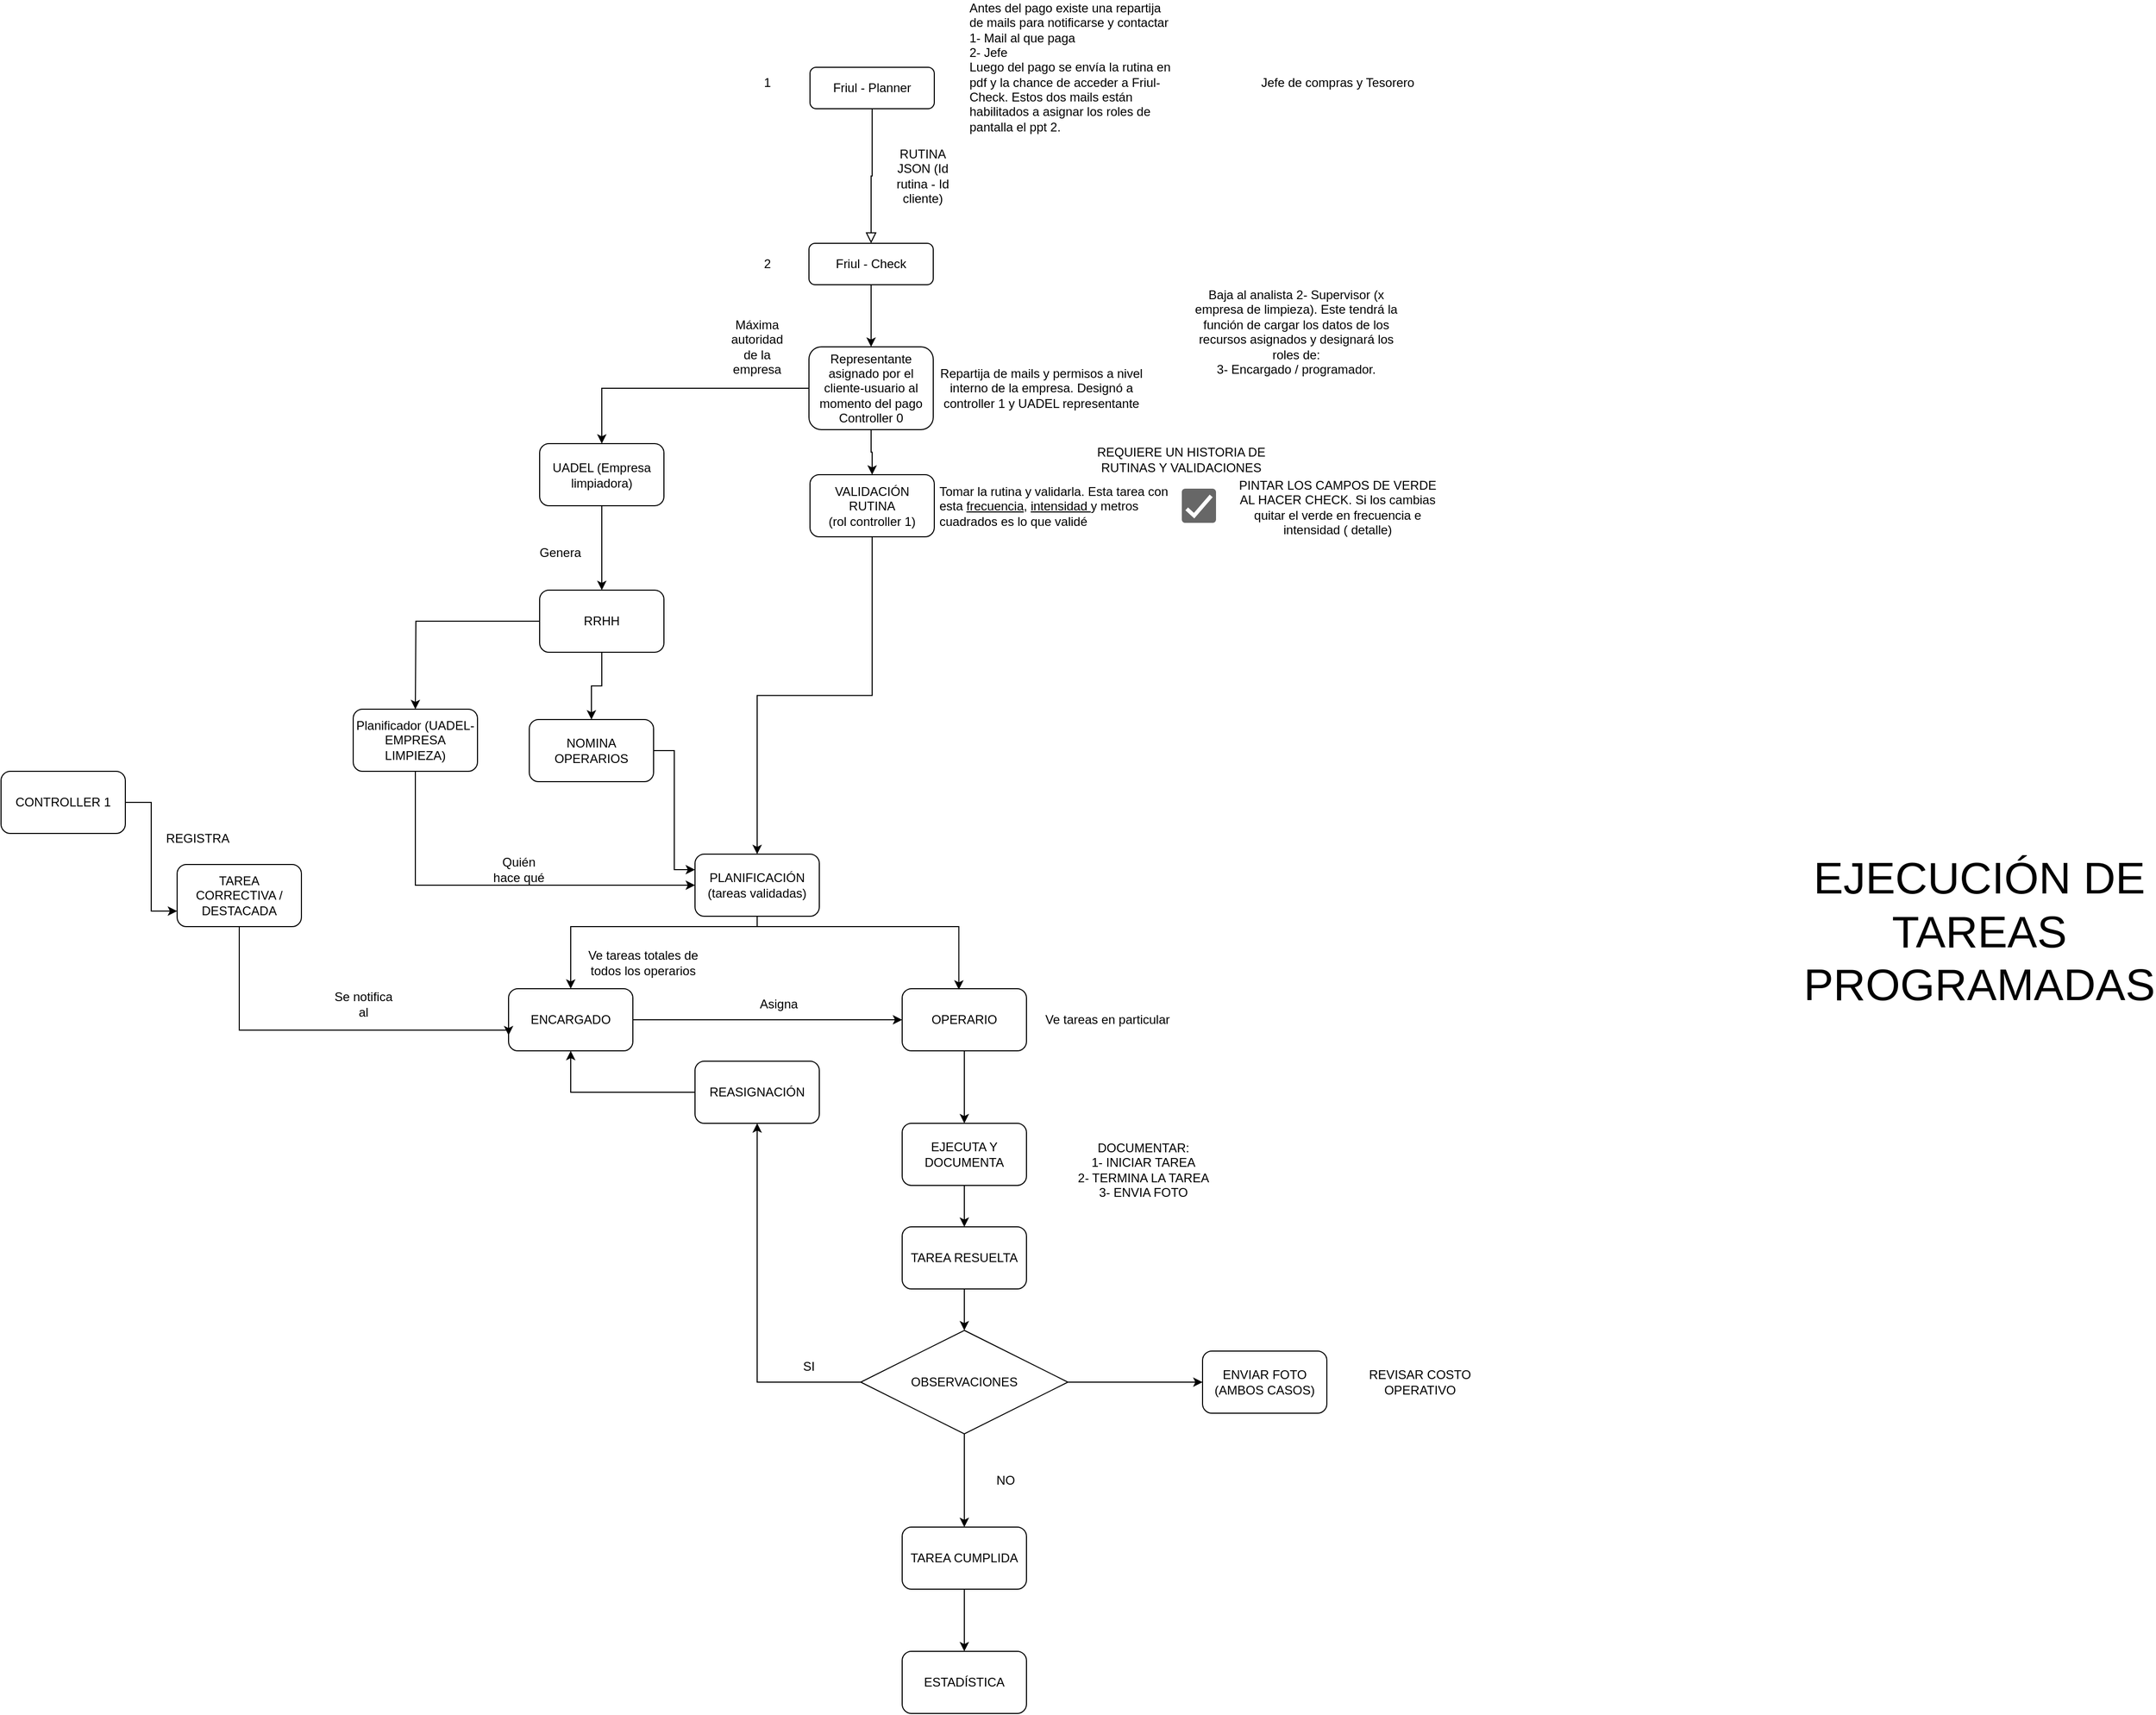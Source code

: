 <mxfile version="24.8.1">
  <diagram id="C5RBs43oDa-KdzZeNtuy" name="Page-1">
    <mxGraphModel dx="2736" dy="1027" grid="1" gridSize="10" guides="1" tooltips="1" connect="1" arrows="1" fold="1" page="1" pageScale="1" pageWidth="827" pageHeight="1169" math="0" shadow="0">
      <root>
        <mxCell id="WIyWlLk6GJQsqaUBKTNV-0" />
        <mxCell id="WIyWlLk6GJQsqaUBKTNV-1" parent="WIyWlLk6GJQsqaUBKTNV-0" />
        <mxCell id="WIyWlLk6GJQsqaUBKTNV-2" value="" style="rounded=0;html=1;jettySize=auto;orthogonalLoop=1;fontSize=11;endArrow=block;endFill=0;endSize=8;strokeWidth=1;shadow=0;labelBackgroundColor=none;edgeStyle=orthogonalEdgeStyle;" parent="WIyWlLk6GJQsqaUBKTNV-1" source="WIyWlLk6GJQsqaUBKTNV-3" target="WIyWlLk6GJQsqaUBKTNV-12" edge="1">
          <mxGeometry relative="1" as="geometry">
            <mxPoint x="220" y="170.0" as="targetPoint" />
          </mxGeometry>
        </mxCell>
        <mxCell id="WIyWlLk6GJQsqaUBKTNV-3" value="Friul - Planner" style="rounded=1;whiteSpace=wrap;html=1;fontSize=12;glass=0;strokeWidth=1;shadow=0;" parent="WIyWlLk6GJQsqaUBKTNV-1" vertex="1">
          <mxGeometry x="161" y="80" width="120" height="40" as="geometry" />
        </mxCell>
        <mxCell id="QFkZVOhfLXVcJV7VEomV-1" style="edgeStyle=orthogonalEdgeStyle;rounded=0;orthogonalLoop=1;jettySize=auto;html=1;" parent="WIyWlLk6GJQsqaUBKTNV-1" source="WIyWlLk6GJQsqaUBKTNV-12" edge="1">
          <mxGeometry relative="1" as="geometry">
            <mxPoint x="220" y="350.0" as="targetPoint" />
          </mxGeometry>
        </mxCell>
        <mxCell id="WIyWlLk6GJQsqaUBKTNV-12" value="Friul - Check" style="rounded=1;whiteSpace=wrap;html=1;fontSize=12;glass=0;strokeWidth=1;shadow=0;" parent="WIyWlLk6GJQsqaUBKTNV-1" vertex="1">
          <mxGeometry x="160" y="250" width="120" height="40" as="geometry" />
        </mxCell>
        <mxCell id="QFkZVOhfLXVcJV7VEomV-39" style="edgeStyle=orthogonalEdgeStyle;rounded=0;orthogonalLoop=1;jettySize=auto;html=1;entryX=0;entryY=0.25;entryDx=0;entryDy=0;" parent="WIyWlLk6GJQsqaUBKTNV-1" source="QFkZVOhfLXVcJV7VEomV-2" target="QFkZVOhfLXVcJV7VEomV-8" edge="1">
          <mxGeometry relative="1" as="geometry" />
        </mxCell>
        <mxCell id="QFkZVOhfLXVcJV7VEomV-2" value="NOMINA OPERARIOS" style="rounded=1;whiteSpace=wrap;html=1;" parent="WIyWlLk6GJQsqaUBKTNV-1" vertex="1">
          <mxGeometry x="-110" y="710" width="120" height="60" as="geometry" />
        </mxCell>
        <mxCell id="QFkZVOhfLXVcJV7VEomV-36" style="edgeStyle=orthogonalEdgeStyle;rounded=0;orthogonalLoop=1;jettySize=auto;html=1;" parent="WIyWlLk6GJQsqaUBKTNV-1" source="QFkZVOhfLXVcJV7VEomV-4" target="QFkZVOhfLXVcJV7VEomV-8" edge="1">
          <mxGeometry relative="1" as="geometry">
            <mxPoint x="221" y="600" as="targetPoint" />
          </mxGeometry>
        </mxCell>
        <mxCell id="QFkZVOhfLXVcJV7VEomV-4" value="VALIDACIÓN RUTINA&lt;div&gt;(rol controller 1)&lt;/div&gt;" style="rounded=1;whiteSpace=wrap;html=1;" parent="WIyWlLk6GJQsqaUBKTNV-1" vertex="1">
          <mxGeometry x="161" y="473.5" width="120" height="60" as="geometry" />
        </mxCell>
        <mxCell id="QFkZVOhfLXVcJV7VEomV-5" value="RUTINA JSON (Id rutina - Id cliente)" style="text;html=1;align=center;verticalAlign=middle;whiteSpace=wrap;rounded=0;" parent="WIyWlLk6GJQsqaUBKTNV-1" vertex="1">
          <mxGeometry x="240" y="170" width="60" height="30" as="geometry" />
        </mxCell>
        <mxCell id="zOjefa3Je-6yhOj-ae3T-6" style="edgeStyle=orthogonalEdgeStyle;rounded=0;orthogonalLoop=1;jettySize=auto;html=1;" edge="1" parent="WIyWlLk6GJQsqaUBKTNV-1" source="QFkZVOhfLXVcJV7VEomV-8" target="zOjefa3Je-6yhOj-ae3T-3">
          <mxGeometry relative="1" as="geometry">
            <Array as="points">
              <mxPoint x="110" y="910" />
              <mxPoint x="-70" y="910" />
            </Array>
          </mxGeometry>
        </mxCell>
        <mxCell id="QFkZVOhfLXVcJV7VEomV-8" value="PLANIFICACIÓN (tareas validadas)" style="rounded=1;whiteSpace=wrap;html=1;" parent="WIyWlLk6GJQsqaUBKTNV-1" vertex="1">
          <mxGeometry x="50" y="840" width="120" height="60" as="geometry" />
        </mxCell>
        <mxCell id="QFkZVOhfLXVcJV7VEomV-11" value="Tomar la rutina y validarla. Esta tarea con esta &lt;u&gt;frecuencia&lt;/u&gt;, &lt;u&gt;intensidad &lt;/u&gt;y metros cuadrados es lo que validé&amp;nbsp;" style="text;html=1;align=left;verticalAlign=middle;whiteSpace=wrap;rounded=0;" parent="WIyWlLk6GJQsqaUBKTNV-1" vertex="1">
          <mxGeometry x="284" y="471" width="230" height="65" as="geometry" />
        </mxCell>
        <mxCell id="QFkZVOhfLXVcJV7VEomV-12" value="" style="dashed=0;labelPosition=right;align=left;shape=mxgraph.gmdl.checkbox;strokeColor=none;fillColor=#676767;strokeWidth=2;aspect=fixed;sketch=0;html=1;" parent="WIyWlLk6GJQsqaUBKTNV-1" vertex="1">
          <mxGeometry x="520" y="487" width="33" height="33" as="geometry" />
        </mxCell>
        <mxCell id="QFkZVOhfLXVcJV7VEomV-13" value="REQUIERE UN HISTORIA DE RUTINAS Y VALIDACIONES" style="text;html=1;align=center;verticalAlign=middle;whiteSpace=wrap;rounded=0;" parent="WIyWlLk6GJQsqaUBKTNV-1" vertex="1">
          <mxGeometry x="419" y="443.5" width="201" height="30" as="geometry" />
        </mxCell>
        <mxCell id="QFkZVOhfLXVcJV7VEomV-15" value="PINTAR LOS CAMPOS DE VERDE AL HACER CHECK. Si los cambias quitar el verde en frecuencia e intensidad ( detalle)" style="text;html=1;align=center;verticalAlign=middle;whiteSpace=wrap;rounded=0;" parent="WIyWlLk6GJQsqaUBKTNV-1" vertex="1">
          <mxGeometry x="570" y="490" width="201" height="30" as="geometry" />
        </mxCell>
        <mxCell id="QFkZVOhfLXVcJV7VEomV-16" value="Máxima autoridad de la empresa" style="text;html=1;align=center;verticalAlign=middle;whiteSpace=wrap;rounded=0;" parent="WIyWlLk6GJQsqaUBKTNV-1" vertex="1">
          <mxGeometry x="80" y="335" width="60" height="30" as="geometry" />
        </mxCell>
        <mxCell id="QFkZVOhfLXVcJV7VEomV-19" style="edgeStyle=orthogonalEdgeStyle;rounded=0;orthogonalLoop=1;jettySize=auto;html=1;entryX=0.5;entryY=0;entryDx=0;entryDy=0;" parent="WIyWlLk6GJQsqaUBKTNV-1" source="QFkZVOhfLXVcJV7VEomV-18" target="QFkZVOhfLXVcJV7VEomV-4" edge="1">
          <mxGeometry relative="1" as="geometry" />
        </mxCell>
        <mxCell id="QFkZVOhfLXVcJV7VEomV-33" style="edgeStyle=orthogonalEdgeStyle;rounded=0;orthogonalLoop=1;jettySize=auto;html=1;" parent="WIyWlLk6GJQsqaUBKTNV-1" source="QFkZVOhfLXVcJV7VEomV-18" target="QFkZVOhfLXVcJV7VEomV-31" edge="1">
          <mxGeometry relative="1" as="geometry" />
        </mxCell>
        <mxCell id="QFkZVOhfLXVcJV7VEomV-18" value="Representante asignado por el cliente-usuario al momento del pago&lt;div&gt;Controller 0&lt;/div&gt;" style="rounded=1;whiteSpace=wrap;html=1;" parent="WIyWlLk6GJQsqaUBKTNV-1" vertex="1">
          <mxGeometry x="160" y="350" width="120" height="80" as="geometry" />
        </mxCell>
        <mxCell id="QFkZVOhfLXVcJV7VEomV-20" value="Repartija de mails y permisos a nivel interno de la empresa. Designó a controller 1 y UADEL representante" style="text;html=1;align=center;verticalAlign=middle;whiteSpace=wrap;rounded=0;" parent="WIyWlLk6GJQsqaUBKTNV-1" vertex="1">
          <mxGeometry x="284" y="375" width="201" height="30" as="geometry" />
        </mxCell>
        <mxCell id="QFkZVOhfLXVcJV7VEomV-21" value="Antes del pago existe una repartija de mails para notificarse y contactar&lt;div&gt;1- Mail al que paga&lt;/div&gt;&lt;div&gt;2- Jefe&lt;/div&gt;&lt;div&gt;Luego del pago se envía la rutina en pdf y la chance de acceder a Friul-Check. Estos dos mails están habilitados a asignar los roles de pantalla el ppt 2.&lt;/div&gt;" style="text;html=1;align=left;verticalAlign=middle;whiteSpace=wrap;rounded=0;" parent="WIyWlLk6GJQsqaUBKTNV-1" vertex="1">
          <mxGeometry x="313" y="40" width="201" height="80" as="geometry" />
        </mxCell>
        <mxCell id="QFkZVOhfLXVcJV7VEomV-24" value="Jefe de compras y Tesorero" style="text;html=1;align=center;verticalAlign=middle;whiteSpace=wrap;rounded=0;" parent="WIyWlLk6GJQsqaUBKTNV-1" vertex="1">
          <mxGeometry x="570" y="80" width="201" height="30" as="geometry" />
        </mxCell>
        <mxCell id="QFkZVOhfLXVcJV7VEomV-25" value="Baja al analista&amp;nbsp;&lt;span style=&quot;background-color: initial;&quot;&gt;2- Supervisor (x empresa de limpieza). Este tendrá la función de cargar los datos de los recursos asignados y designará los roles de:&lt;/span&gt;&lt;div&gt;3- Encargado / programador.&lt;/div&gt;&lt;div&gt;&lt;br&gt;&lt;/div&gt;&lt;div&gt;&lt;br&gt;&lt;/div&gt;" style="text;html=1;align=center;verticalAlign=middle;whiteSpace=wrap;rounded=0;" parent="WIyWlLk6GJQsqaUBKTNV-1" vertex="1">
          <mxGeometry x="530" y="335" width="201" height="30" as="geometry" />
        </mxCell>
        <mxCell id="QFkZVOhfLXVcJV7VEomV-27" style="edgeStyle=orthogonalEdgeStyle;rounded=0;orthogonalLoop=1;jettySize=auto;html=1;entryX=0.5;entryY=0;entryDx=0;entryDy=0;" parent="WIyWlLk6GJQsqaUBKTNV-1" source="QFkZVOhfLXVcJV7VEomV-26" target="QFkZVOhfLXVcJV7VEomV-2" edge="1">
          <mxGeometry relative="1" as="geometry" />
        </mxCell>
        <mxCell id="QFkZVOhfLXVcJV7VEomV-34" style="edgeStyle=orthogonalEdgeStyle;rounded=0;orthogonalLoop=1;jettySize=auto;html=1;" parent="WIyWlLk6GJQsqaUBKTNV-1" source="QFkZVOhfLXVcJV7VEomV-26" edge="1">
          <mxGeometry relative="1" as="geometry">
            <mxPoint x="-220" y="700" as="targetPoint" />
          </mxGeometry>
        </mxCell>
        <mxCell id="QFkZVOhfLXVcJV7VEomV-26" value="RRHH" style="rounded=1;whiteSpace=wrap;html=1;" parent="WIyWlLk6GJQsqaUBKTNV-1" vertex="1">
          <mxGeometry x="-100" y="585" width="120" height="60" as="geometry" />
        </mxCell>
        <mxCell id="QFkZVOhfLXVcJV7VEomV-28" value="Genera" style="text;html=1;align=center;verticalAlign=middle;whiteSpace=wrap;rounded=0;" parent="WIyWlLk6GJQsqaUBKTNV-1" vertex="1">
          <mxGeometry x="-110" y="533.5" width="60" height="30" as="geometry" />
        </mxCell>
        <mxCell id="QFkZVOhfLXVcJV7VEomV-29" value="1" style="text;html=1;align=center;verticalAlign=middle;whiteSpace=wrap;rounded=0;" parent="WIyWlLk6GJQsqaUBKTNV-1" vertex="1">
          <mxGeometry x="90" y="80" width="60" height="30" as="geometry" />
        </mxCell>
        <mxCell id="QFkZVOhfLXVcJV7VEomV-30" value="2" style="text;html=1;align=center;verticalAlign=middle;whiteSpace=wrap;rounded=0;" parent="WIyWlLk6GJQsqaUBKTNV-1" vertex="1">
          <mxGeometry x="90" y="255" width="60" height="30" as="geometry" />
        </mxCell>
        <mxCell id="QFkZVOhfLXVcJV7VEomV-32" style="edgeStyle=orthogonalEdgeStyle;rounded=0;orthogonalLoop=1;jettySize=auto;html=1;entryX=0.5;entryY=0;entryDx=0;entryDy=0;" parent="WIyWlLk6GJQsqaUBKTNV-1" source="QFkZVOhfLXVcJV7VEomV-31" target="QFkZVOhfLXVcJV7VEomV-26" edge="1">
          <mxGeometry relative="1" as="geometry" />
        </mxCell>
        <mxCell id="QFkZVOhfLXVcJV7VEomV-31" value="UADEL (Empresa limpiadora)" style="rounded=1;whiteSpace=wrap;html=1;" parent="WIyWlLk6GJQsqaUBKTNV-1" vertex="1">
          <mxGeometry x="-100" y="443.5" width="120" height="60" as="geometry" />
        </mxCell>
        <mxCell id="QFkZVOhfLXVcJV7VEomV-38" style="edgeStyle=orthogonalEdgeStyle;rounded=0;orthogonalLoop=1;jettySize=auto;html=1;" parent="WIyWlLk6GJQsqaUBKTNV-1" source="QFkZVOhfLXVcJV7VEomV-35" target="QFkZVOhfLXVcJV7VEomV-8" edge="1">
          <mxGeometry relative="1" as="geometry">
            <Array as="points">
              <mxPoint x="-220" y="870" />
            </Array>
          </mxGeometry>
        </mxCell>
        <mxCell id="QFkZVOhfLXVcJV7VEomV-35" value="Planificador (UADEL-EMPRESA LIMPIEZA)" style="rounded=1;whiteSpace=wrap;html=1;" parent="WIyWlLk6GJQsqaUBKTNV-1" vertex="1">
          <mxGeometry x="-280" y="700" width="120" height="60" as="geometry" />
        </mxCell>
        <mxCell id="zOjefa3Je-6yhOj-ae3T-1" value="Quién hace qué" style="text;html=1;align=center;verticalAlign=middle;whiteSpace=wrap;rounded=0;" vertex="1" parent="WIyWlLk6GJQsqaUBKTNV-1">
          <mxGeometry x="-150" y="840" width="60" height="30" as="geometry" />
        </mxCell>
        <mxCell id="zOjefa3Je-6yhOj-ae3T-3" value="ENCARGADO" style="rounded=1;whiteSpace=wrap;html=1;" vertex="1" parent="WIyWlLk6GJQsqaUBKTNV-1">
          <mxGeometry x="-130" y="970" width="120" height="60" as="geometry" />
        </mxCell>
        <mxCell id="zOjefa3Je-6yhOj-ae3T-4" value="Ve tareas totales de todos los operarios" style="text;html=1;align=center;verticalAlign=middle;whiteSpace=wrap;rounded=0;" vertex="1" parent="WIyWlLk6GJQsqaUBKTNV-1">
          <mxGeometry x="-70" y="930" width="140" height="30" as="geometry" />
        </mxCell>
        <mxCell id="zOjefa3Je-6yhOj-ae3T-10" style="edgeStyle=orthogonalEdgeStyle;rounded=0;orthogonalLoop=1;jettySize=auto;html=1;" edge="1" parent="WIyWlLk6GJQsqaUBKTNV-1" source="zOjefa3Je-6yhOj-ae3T-7">
          <mxGeometry relative="1" as="geometry">
            <mxPoint x="310" y="1100" as="targetPoint" />
          </mxGeometry>
        </mxCell>
        <mxCell id="zOjefa3Je-6yhOj-ae3T-7" value="OPERARIO" style="rounded=1;whiteSpace=wrap;html=1;" vertex="1" parent="WIyWlLk6GJQsqaUBKTNV-1">
          <mxGeometry x="250" y="970" width="120" height="60" as="geometry" />
        </mxCell>
        <mxCell id="zOjefa3Je-6yhOj-ae3T-8" style="edgeStyle=orthogonalEdgeStyle;rounded=0;orthogonalLoop=1;jettySize=auto;html=1;entryX=0.456;entryY=0.014;entryDx=0;entryDy=0;entryPerimeter=0;" edge="1" parent="WIyWlLk6GJQsqaUBKTNV-1" source="QFkZVOhfLXVcJV7VEomV-8" target="zOjefa3Je-6yhOj-ae3T-7">
          <mxGeometry relative="1" as="geometry">
            <Array as="points">
              <mxPoint x="110" y="910" />
              <mxPoint x="305" y="910" />
            </Array>
          </mxGeometry>
        </mxCell>
        <mxCell id="zOjefa3Je-6yhOj-ae3T-9" value="Ve tareas en particular&amp;nbsp;" style="text;html=1;align=center;verticalAlign=middle;whiteSpace=wrap;rounded=0;" vertex="1" parent="WIyWlLk6GJQsqaUBKTNV-1">
          <mxGeometry x="380" y="985" width="140" height="30" as="geometry" />
        </mxCell>
        <mxCell id="zOjefa3Je-6yhOj-ae3T-21" style="edgeStyle=orthogonalEdgeStyle;rounded=0;orthogonalLoop=1;jettySize=auto;html=1;" edge="1" parent="WIyWlLk6GJQsqaUBKTNV-1" source="zOjefa3Je-6yhOj-ae3T-12" target="zOjefa3Je-6yhOj-ae3T-14">
          <mxGeometry relative="1" as="geometry" />
        </mxCell>
        <mxCell id="zOjefa3Je-6yhOj-ae3T-12" value="EJECUTA Y DOCUMENTA" style="rounded=1;whiteSpace=wrap;html=1;" vertex="1" parent="WIyWlLk6GJQsqaUBKTNV-1">
          <mxGeometry x="250" y="1100" width="120" height="60" as="geometry" />
        </mxCell>
        <mxCell id="zOjefa3Je-6yhOj-ae3T-13" value="DOCUMENTAR:&lt;div&gt;1- INICIAR TAREA&lt;/div&gt;&lt;div&gt;2- TERMINA LA TAREA&lt;/div&gt;&lt;div&gt;3- ENVIA FOTO&lt;/div&gt;" style="text;html=1;align=center;verticalAlign=middle;whiteSpace=wrap;rounded=0;" vertex="1" parent="WIyWlLk6GJQsqaUBKTNV-1">
          <mxGeometry x="413" y="1100" width="140" height="90" as="geometry" />
        </mxCell>
        <mxCell id="zOjefa3Je-6yhOj-ae3T-19" style="edgeStyle=orthogonalEdgeStyle;rounded=0;orthogonalLoop=1;jettySize=auto;html=1;" edge="1" parent="WIyWlLk6GJQsqaUBKTNV-1" source="zOjefa3Je-6yhOj-ae3T-14" target="zOjefa3Je-6yhOj-ae3T-15">
          <mxGeometry relative="1" as="geometry" />
        </mxCell>
        <mxCell id="zOjefa3Je-6yhOj-ae3T-14" value="TAREA RESUELTA" style="rounded=1;whiteSpace=wrap;html=1;" vertex="1" parent="WIyWlLk6GJQsqaUBKTNV-1">
          <mxGeometry x="250" y="1200" width="120" height="60" as="geometry" />
        </mxCell>
        <mxCell id="zOjefa3Je-6yhOj-ae3T-17" style="edgeStyle=orthogonalEdgeStyle;rounded=0;orthogonalLoop=1;jettySize=auto;html=1;" edge="1" parent="WIyWlLk6GJQsqaUBKTNV-1" source="zOjefa3Je-6yhOj-ae3T-15" target="zOjefa3Je-6yhOj-ae3T-18">
          <mxGeometry relative="1" as="geometry">
            <mxPoint x="310" y="1470" as="targetPoint" />
          </mxGeometry>
        </mxCell>
        <mxCell id="zOjefa3Je-6yhOj-ae3T-26" style="edgeStyle=orthogonalEdgeStyle;rounded=0;orthogonalLoop=1;jettySize=auto;html=1;" edge="1" parent="WIyWlLk6GJQsqaUBKTNV-1" source="zOjefa3Je-6yhOj-ae3T-15" target="zOjefa3Je-6yhOj-ae3T-25">
          <mxGeometry relative="1" as="geometry" />
        </mxCell>
        <mxCell id="zOjefa3Je-6yhOj-ae3T-31" style="edgeStyle=orthogonalEdgeStyle;rounded=0;orthogonalLoop=1;jettySize=auto;html=1;" edge="1" parent="WIyWlLk6GJQsqaUBKTNV-1" source="zOjefa3Je-6yhOj-ae3T-15">
          <mxGeometry relative="1" as="geometry">
            <mxPoint x="310" y="1490" as="targetPoint" />
          </mxGeometry>
        </mxCell>
        <mxCell id="zOjefa3Je-6yhOj-ae3T-15" value="OBSERVACIONES" style="rhombus;whiteSpace=wrap;html=1;" vertex="1" parent="WIyWlLk6GJQsqaUBKTNV-1">
          <mxGeometry x="210" y="1300" width="200" height="100" as="geometry" />
        </mxCell>
        <mxCell id="zOjefa3Je-6yhOj-ae3T-18" value="ENVIAR FOTO (AMBOS CASOS)" style="rounded=1;whiteSpace=wrap;html=1;" vertex="1" parent="WIyWlLk6GJQsqaUBKTNV-1">
          <mxGeometry x="540" y="1320" width="120" height="60" as="geometry" />
        </mxCell>
        <mxCell id="zOjefa3Je-6yhOj-ae3T-20" value="REVISAR COSTO OPERATIVO" style="text;html=1;align=center;verticalAlign=middle;whiteSpace=wrap;rounded=0;" vertex="1" parent="WIyWlLk6GJQsqaUBKTNV-1">
          <mxGeometry x="680" y="1305" width="140" height="90" as="geometry" />
        </mxCell>
        <mxCell id="zOjefa3Je-6yhOj-ae3T-24" value="SI" style="text;html=1;align=center;verticalAlign=middle;whiteSpace=wrap;rounded=0;" vertex="1" parent="WIyWlLk6GJQsqaUBKTNV-1">
          <mxGeometry x="130" y="1320" width="60" height="30" as="geometry" />
        </mxCell>
        <mxCell id="zOjefa3Je-6yhOj-ae3T-27" style="edgeStyle=orthogonalEdgeStyle;rounded=0;orthogonalLoop=1;jettySize=auto;html=1;entryX=0.5;entryY=1;entryDx=0;entryDy=0;" edge="1" parent="WIyWlLk6GJQsqaUBKTNV-1" source="zOjefa3Je-6yhOj-ae3T-25" target="zOjefa3Je-6yhOj-ae3T-3">
          <mxGeometry relative="1" as="geometry" />
        </mxCell>
        <mxCell id="zOjefa3Je-6yhOj-ae3T-25" value="REASIGNACIÓN" style="rounded=1;whiteSpace=wrap;html=1;" vertex="1" parent="WIyWlLk6GJQsqaUBKTNV-1">
          <mxGeometry x="50" y="1040" width="120" height="60" as="geometry" />
        </mxCell>
        <mxCell id="zOjefa3Je-6yhOj-ae3T-30" style="edgeStyle=orthogonalEdgeStyle;rounded=0;orthogonalLoop=1;jettySize=auto;html=1;entryX=0;entryY=0.5;entryDx=0;entryDy=0;exitX=1;exitY=0.5;exitDx=0;exitDy=0;" edge="1" parent="WIyWlLk6GJQsqaUBKTNV-1" source="zOjefa3Je-6yhOj-ae3T-3" target="zOjefa3Je-6yhOj-ae3T-7">
          <mxGeometry relative="1" as="geometry">
            <mxPoint x="180" y="1010" as="sourcePoint" />
          </mxGeometry>
        </mxCell>
        <mxCell id="zOjefa3Je-6yhOj-ae3T-32" value="NO" style="text;html=1;align=center;verticalAlign=middle;whiteSpace=wrap;rounded=0;" vertex="1" parent="WIyWlLk6GJQsqaUBKTNV-1">
          <mxGeometry x="320" y="1430" width="60" height="30" as="geometry" />
        </mxCell>
        <mxCell id="zOjefa3Je-6yhOj-ae3T-35" style="edgeStyle=orthogonalEdgeStyle;rounded=0;orthogonalLoop=1;jettySize=auto;html=1;entryX=0.5;entryY=0;entryDx=0;entryDy=0;" edge="1" parent="WIyWlLk6GJQsqaUBKTNV-1" source="zOjefa3Je-6yhOj-ae3T-33" target="zOjefa3Je-6yhOj-ae3T-34">
          <mxGeometry relative="1" as="geometry" />
        </mxCell>
        <mxCell id="zOjefa3Je-6yhOj-ae3T-33" value="TAREA CUMPLIDA" style="rounded=1;whiteSpace=wrap;html=1;" vertex="1" parent="WIyWlLk6GJQsqaUBKTNV-1">
          <mxGeometry x="250" y="1490" width="120" height="60" as="geometry" />
        </mxCell>
        <mxCell id="zOjefa3Je-6yhOj-ae3T-34" value="ESTADÍSTICA" style="rounded=1;whiteSpace=wrap;html=1;" vertex="1" parent="WIyWlLk6GJQsqaUBKTNV-1">
          <mxGeometry x="250" y="1610" width="120" height="60" as="geometry" />
        </mxCell>
        <mxCell id="zOjefa3Je-6yhOj-ae3T-38" value="EJECUCIÓN DE TAREAS PROGRAMADAS" style="text;html=1;align=center;verticalAlign=middle;whiteSpace=wrap;rounded=0;fontSize=43;" vertex="1" parent="WIyWlLk6GJQsqaUBKTNV-1">
          <mxGeometry x="1260" y="900" width="60" height="30" as="geometry" />
        </mxCell>
        <mxCell id="zOjefa3Je-6yhOj-ae3T-43" style="edgeStyle=orthogonalEdgeStyle;rounded=0;orthogonalLoop=1;jettySize=auto;html=1;entryX=0;entryY=0.75;entryDx=0;entryDy=0;" edge="1" parent="WIyWlLk6GJQsqaUBKTNV-1" source="zOjefa3Je-6yhOj-ae3T-42" target="zOjefa3Je-6yhOj-ae3T-3">
          <mxGeometry relative="1" as="geometry">
            <Array as="points">
              <mxPoint x="-390" y="1010" />
              <mxPoint x="-130" y="1010" />
            </Array>
          </mxGeometry>
        </mxCell>
        <mxCell id="zOjefa3Je-6yhOj-ae3T-42" value="TAREA CORRECTIVA / DESTACADA" style="rounded=1;whiteSpace=wrap;html=1;" vertex="1" parent="WIyWlLk6GJQsqaUBKTNV-1">
          <mxGeometry x="-450" y="850" width="120" height="60" as="geometry" />
        </mxCell>
        <mxCell id="zOjefa3Je-6yhOj-ae3T-45" style="edgeStyle=orthogonalEdgeStyle;rounded=0;orthogonalLoop=1;jettySize=auto;html=1;entryX=0;entryY=0.75;entryDx=0;entryDy=0;" edge="1" parent="WIyWlLk6GJQsqaUBKTNV-1" source="zOjefa3Je-6yhOj-ae3T-44" target="zOjefa3Je-6yhOj-ae3T-42">
          <mxGeometry relative="1" as="geometry" />
        </mxCell>
        <mxCell id="zOjefa3Je-6yhOj-ae3T-44" value="CONTROLLER 1" style="rounded=1;whiteSpace=wrap;html=1;" vertex="1" parent="WIyWlLk6GJQsqaUBKTNV-1">
          <mxGeometry x="-620" y="760" width="120" height="60" as="geometry" />
        </mxCell>
        <mxCell id="zOjefa3Je-6yhOj-ae3T-46" value="REGISTRA" style="text;html=1;align=center;verticalAlign=middle;whiteSpace=wrap;rounded=0;" vertex="1" parent="WIyWlLk6GJQsqaUBKTNV-1">
          <mxGeometry x="-460" y="810" width="60" height="30" as="geometry" />
        </mxCell>
        <mxCell id="zOjefa3Je-6yhOj-ae3T-47" value="Se notifica al" style="text;html=1;align=center;verticalAlign=middle;whiteSpace=wrap;rounded=0;" vertex="1" parent="WIyWlLk6GJQsqaUBKTNV-1">
          <mxGeometry x="-300" y="970" width="60" height="30" as="geometry" />
        </mxCell>
        <mxCell id="zOjefa3Je-6yhOj-ae3T-48" value="Asigna" style="text;html=1;align=center;verticalAlign=middle;whiteSpace=wrap;rounded=0;" vertex="1" parent="WIyWlLk6GJQsqaUBKTNV-1">
          <mxGeometry x="101" y="970" width="60" height="30" as="geometry" />
        </mxCell>
      </root>
    </mxGraphModel>
  </diagram>
</mxfile>
